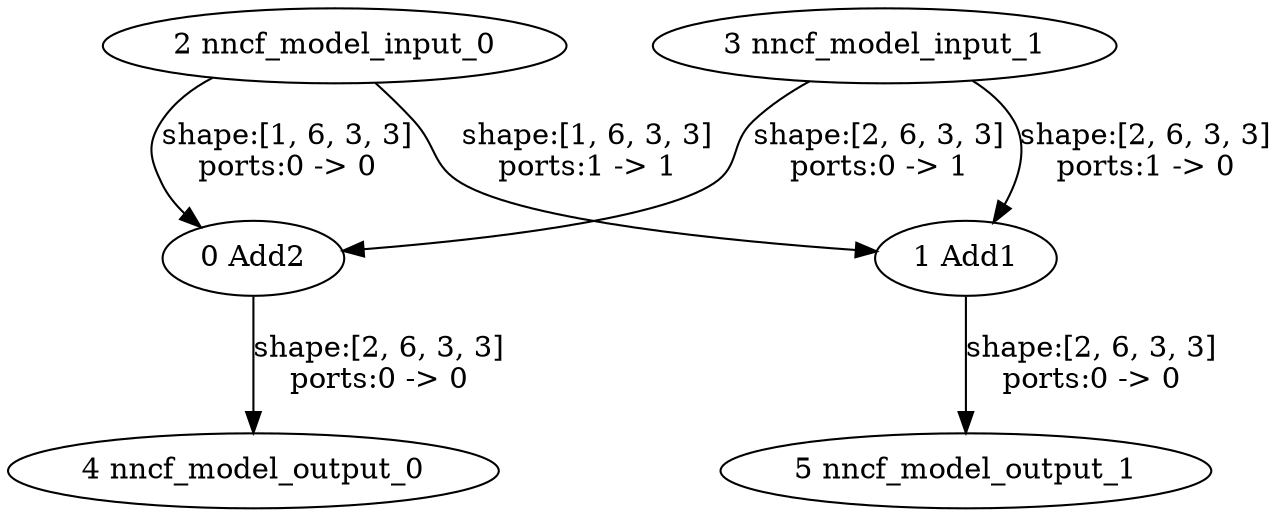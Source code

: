 strict digraph  {
"0 Add2" [id=0, type=Add];
"1 Add1" [id=1, type=Add];
"2 nncf_model_input_0" [id=2, type=nncf_model_input];
"3 nncf_model_input_1" [id=3, type=nncf_model_input];
"4 nncf_model_output_0" [id=4, type=nncf_model_output];
"5 nncf_model_output_1" [id=5, type=nncf_model_output];
"0 Add2" -> "4 nncf_model_output_0"  [label="shape:[2, 6, 3, 3]\nports:0 -> 0", style=solid];
"1 Add1" -> "5 nncf_model_output_1"  [label="shape:[2, 6, 3, 3]\nports:0 -> 0", style=solid];
"2 nncf_model_input_0" -> "0 Add2"  [label="shape:[1, 6, 3, 3]\nports:0 -> 0", style=solid];
"2 nncf_model_input_0" -> "1 Add1"  [label="shape:[1, 6, 3, 3]\nports:1 -> 1", style=solid];
"3 nncf_model_input_1" -> "0 Add2"  [label="shape:[2, 6, 3, 3]\nports:0 -> 1", style=solid];
"3 nncf_model_input_1" -> "1 Add1"  [label="shape:[2, 6, 3, 3]\nports:1 -> 0", style=solid];
}
